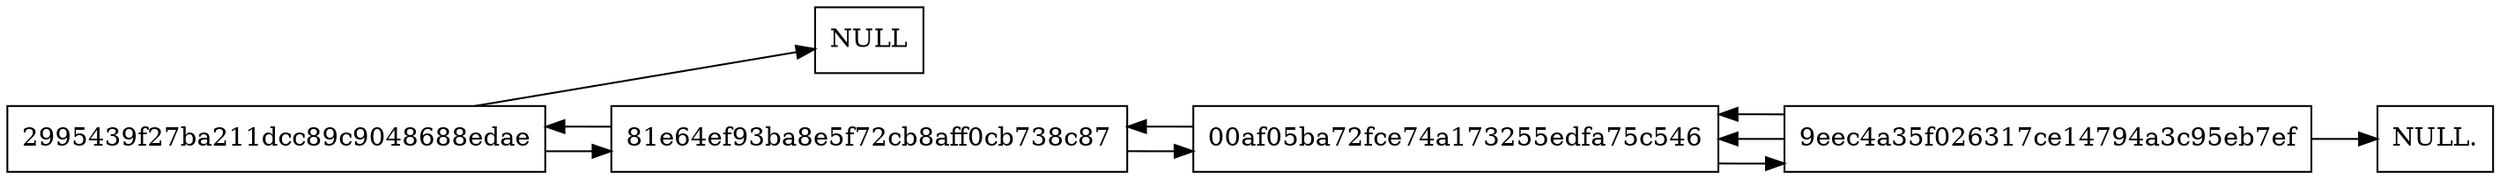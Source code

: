 digraph {
node[shape=box];
rankdir=LR;
"2995439f27ba211dcc89c9048688edae" -> "NULL"; 
"2995439f27ba211dcc89c9048688edae" 
"2995439f27ba211dcc89c9048688edae" -> "81e64ef93ba8e5f72cb8aff0cb738c87"; 
"81e64ef93ba8e5f72cb8aff0cb738c87" -> "2995439f27ba211dcc89c9048688edae"; 
"81e64ef93ba8e5f72cb8aff0cb738c87" 
"81e64ef93ba8e5f72cb8aff0cb738c87" -> "00af05ba72fce74a173255edfa75c546"; 
"00af05ba72fce74a173255edfa75c546" -> "81e64ef93ba8e5f72cb8aff0cb738c87"; 
"00af05ba72fce74a173255edfa75c546" 
"00af05ba72fce74a173255edfa75c546" -> "9eec4a35f026317ce14794a3c95eb7ef"; 
"9eec4a35f026317ce14794a3c95eb7ef" -> "00af05ba72fce74a173255edfa75c546"; 
"9eec4a35f026317ce14794a3c95eb7ef" 
"9eec4a35f026317ce14794a3c95eb7ef" -> "NULL."; 
"9eec4a35f026317ce14794a3c95eb7ef" -> "00af05ba72fce74a173255edfa75c546"; 
 }
